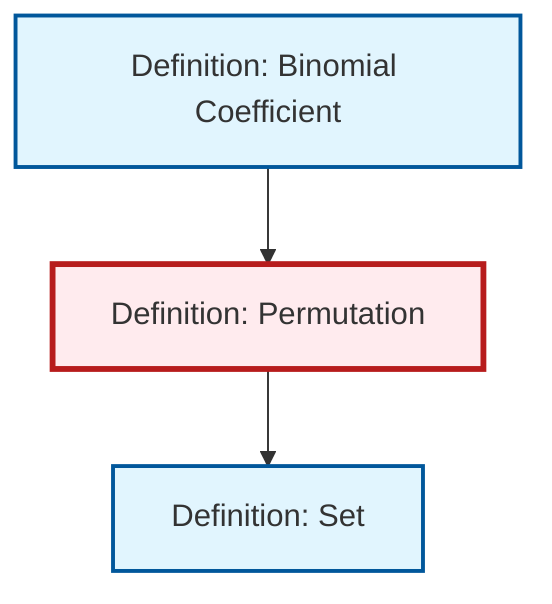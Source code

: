 graph TD
    classDef definition fill:#e1f5fe,stroke:#01579b,stroke-width:2px
    classDef theorem fill:#f3e5f5,stroke:#4a148c,stroke-width:2px
    classDef axiom fill:#fff3e0,stroke:#e65100,stroke-width:2px
    classDef example fill:#e8f5e9,stroke:#1b5e20,stroke-width:2px
    classDef current fill:#ffebee,stroke:#b71c1c,stroke-width:3px
    def-permutation["Definition: Permutation"]:::definition
    def-set["Definition: Set"]:::definition
    def-binomial-coefficient["Definition: Binomial Coefficient"]:::definition
    def-binomial-coefficient --> def-permutation
    def-permutation --> def-set
    class def-permutation current